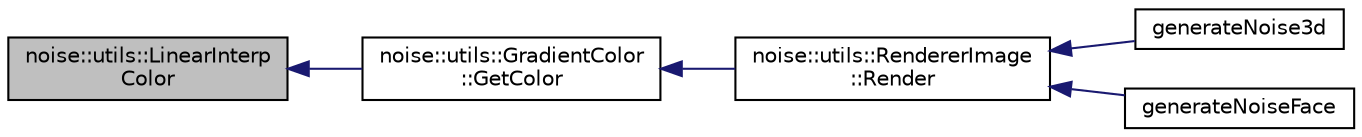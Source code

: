 digraph "noise::utils::LinearInterpColor"
{
  edge [fontname="Helvetica",fontsize="10",labelfontname="Helvetica",labelfontsize="10"];
  node [fontname="Helvetica",fontsize="10",shape=record];
  rankdir="LR";
  Node1 [label="noise::utils::LinearInterp\lColor",height=0.2,width=0.4,color="black", fillcolor="grey75", style="filled" fontcolor="black"];
  Node1 -> Node2 [dir="back",color="midnightblue",fontsize="10",style="solid",fontname="Helvetica"];
  Node2 [label="noise::utils::GradientColor\l::GetColor",height=0.2,width=0.4,color="black", fillcolor="white", style="filled",URL="$classnoise_1_1utils_1_1_gradient_color.html#aa77f1cb0b4b7e79727075972ce1d8e29"];
  Node2 -> Node3 [dir="back",color="midnightblue",fontsize="10",style="solid",fontname="Helvetica"];
  Node3 [label="noise::utils::RendererImage\l::Render",height=0.2,width=0.4,color="black", fillcolor="white", style="filled",URL="$classnoise_1_1utils_1_1_renderer_image.html#a12013b5b684d98864e77b0ec87ad13d5"];
  Node3 -> Node4 [dir="back",color="midnightblue",fontsize="10",style="solid",fontname="Helvetica"];
  Node4 [label="generateNoise3d",height=0.2,width=0.4,color="black", fillcolor="white", style="filled",URL="$_demo_2_app_8cpp.html#a5a8a996bc7ffa9c2f718301519ea7b04"];
  Node3 -> Node5 [dir="back",color="midnightblue",fontsize="10",style="solid",fontname="Helvetica"];
  Node5 [label="generateNoiseFace",height=0.2,width=0.4,color="black", fillcolor="white", style="filled",URL="$_examples_2_planet_2_app_8cpp.html#a594efdf2752a2c333bee6b3be7f7f660"];
}
